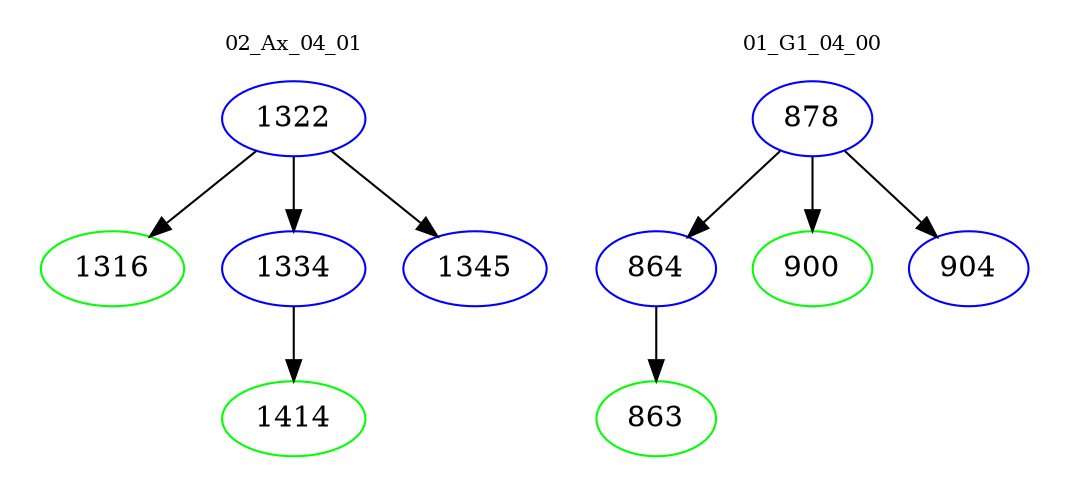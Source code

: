 digraph{
subgraph cluster_0 {
color = white
label = "02_Ax_04_01";
fontsize=10;
T0_1322 [label="1322", color="blue"]
T0_1322 -> T0_1316 [color="black"]
T0_1316 [label="1316", color="green"]
T0_1322 -> T0_1334 [color="black"]
T0_1334 [label="1334", color="blue"]
T0_1334 -> T0_1414 [color="black"]
T0_1414 [label="1414", color="green"]
T0_1322 -> T0_1345 [color="black"]
T0_1345 [label="1345", color="blue"]
}
subgraph cluster_1 {
color = white
label = "01_G1_04_00";
fontsize=10;
T1_878 [label="878", color="blue"]
T1_878 -> T1_864 [color="black"]
T1_864 [label="864", color="blue"]
T1_864 -> T1_863 [color="black"]
T1_863 [label="863", color="green"]
T1_878 -> T1_900 [color="black"]
T1_900 [label="900", color="green"]
T1_878 -> T1_904 [color="black"]
T1_904 [label="904", color="blue"]
}
}
